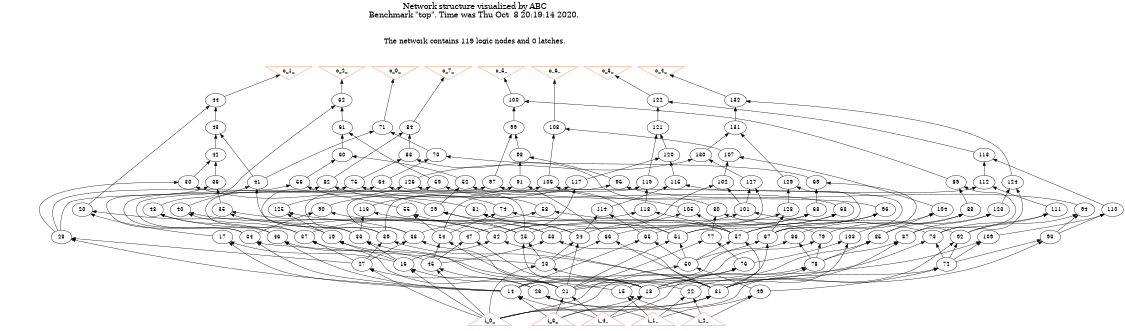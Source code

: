 # Network structure generated by ABC

digraph network {
size = "7.5,10";
center = true;
edge [dir = back];

{
  node [shape = plaintext];
  edge [style = invis];
  LevelTitle1 [label=""];
  LevelTitle2 [label=""];
  Level9 [label = ""];
  Level8 [label = ""];
  Level7 [label = ""];
  Level6 [label = ""];
  Level5 [label = ""];
  Level4 [label = ""];
  Level3 [label = ""];
  Level2 [label = ""];
  Level1 [label = ""];
  Level0 [label = ""];
  LevelTitle1 ->  LevelTitle2 ->  Level9 ->  Level8 ->  Level7 ->  Level6 ->  Level5 ->  Level4 ->  Level3 ->  Level2 ->  Level1 ->  Level0;
}

{
  rank = same;
  LevelTitle1;
  title1 [shape=plaintext,
          fontsize=20,
          fontname = "Times-Roman",
          label="Network structure visualized by ABC\nBenchmark \"top\". Time was Thu Oct  8 20:19:14 2020. "
         ];
}

{
  rank = same;
  LevelTitle2;
  title2 [shape=plaintext,
          fontsize=18,
          fontname = "Times-Roman",
          label="The network contains 119 logic nodes and 0 latches.\n"
         ];
}

{
  rank = same;
  Level9;
  Node6 [label = "o_1_", shape = invtriangle, color = coral, fillcolor = coral];
  Node7 [label = "o_2_", shape = invtriangle, color = coral, fillcolor = coral];
  Node8 [label = "o_0_", shape = invtriangle, color = coral, fillcolor = coral];
  Node9 [label = "o_7_", shape = invtriangle, color = coral, fillcolor = coral];
  Node10 [label = "o_5_", shape = invtriangle, color = coral, fillcolor = coral];
  Node11 [label = "o_6_", shape = invtriangle, color = coral, fillcolor = coral];
  Node12 [label = "o_3_", shape = invtriangle, color = coral, fillcolor = coral];
  Node13 [label = "o_4_", shape = invtriangle, color = coral, fillcolor = coral];
}

{
  rank = same;
  Level8;
  Node44 [label = "44\n", shape = ellipse];
  Node62 [label = "62\n", shape = ellipse];
  Node100 [label = "100\n", shape = ellipse];
  Node122 [label = "122\n", shape = ellipse];
  Node132 [label = "132\n", shape = ellipse];
}

{
  rank = same;
  Level7;
  Node43 [label = "43\n", shape = ellipse];
  Node61 [label = "61\n", shape = ellipse];
  Node71 [label = "71\n", shape = ellipse];
  Node84 [label = "84\n", shape = ellipse];
  Node99 [label = "99\n", shape = ellipse];
  Node108 [label = "108\n", shape = ellipse];
  Node121 [label = "121\n", shape = ellipse];
  Node131 [label = "131\n", shape = ellipse];
}

{
  rank = same;
  Level6;
  Node42 [label = "42\n", shape = ellipse];
  Node60 [label = "60\n", shape = ellipse];
  Node70 [label = "70\n", shape = ellipse];
  Node83 [label = "83\n", shape = ellipse];
  Node98 [label = "98\n", shape = ellipse];
  Node107 [label = "107\n", shape = ellipse];
  Node113 [label = "113\n", shape = ellipse];
  Node120 [label = "120\n", shape = ellipse];
  Node130 [label = "130\n", shape = ellipse];
}

{
  rank = same;
  Level5;
  Node30 [label = "30\n", shape = ellipse];
  Node36 [label = "36\n", shape = ellipse];
  Node41 [label = "41\n", shape = ellipse];
  Node52 [label = "52\n", shape = ellipse];
  Node56 [label = "56\n", shape = ellipse];
  Node59 [label = "59\n", shape = ellipse];
  Node64 [label = "64\n", shape = ellipse];
  Node69 [label = "69\n", shape = ellipse];
  Node75 [label = "75\n", shape = ellipse];
  Node82 [label = "82\n", shape = ellipse];
  Node89 [label = "89\n", shape = ellipse];
  Node91 [label = "91\n", shape = ellipse];
  Node95 [label = "95\n", shape = ellipse];
  Node97 [label = "97\n", shape = ellipse];
  Node102 [label = "102\n", shape = ellipse];
  Node106 [label = "106\n", shape = ellipse];
  Node112 [label = "112\n", shape = ellipse];
  Node115 [label = "115\n", shape = ellipse];
  Node117 [label = "117\n", shape = ellipse];
  Node119 [label = "119\n", shape = ellipse];
  Node124 [label = "124\n", shape = ellipse];
  Node126 [label = "126\n", shape = ellipse];
  Node127 [label = "127\n", shape = ellipse];
  Node129 [label = "129\n", shape = ellipse];
}

{
  rank = same;
  Level4;
  Node20 [label = "20\n", shape = ellipse];
  Node29 [label = "29\n", shape = ellipse];
  Node35 [label = "35\n", shape = ellipse];
  Node40 [label = "40\n", shape = ellipse];
  Node48 [label = "48\n", shape = ellipse];
  Node55 [label = "55\n", shape = ellipse];
  Node58 [label = "58\n", shape = ellipse];
  Node63 [label = "63\n", shape = ellipse];
  Node68 [label = "68\n", shape = ellipse];
  Node74 [label = "74\n", shape = ellipse];
  Node80 [label = "80\n", shape = ellipse];
  Node81 [label = "81\n", shape = ellipse];
  Node88 [label = "88\n", shape = ellipse];
  Node90 [label = "90\n", shape = ellipse];
  Node94 [label = "94\n", shape = ellipse];
  Node96 [label = "96\n", shape = ellipse];
  Node101 [label = "101\n", shape = ellipse];
  Node104 [label = "104\n", shape = ellipse];
  Node105 [label = "105\n", shape = ellipse];
  Node110 [label = "110\n", shape = ellipse];
  Node111 [label = "111\n", shape = ellipse];
  Node114 [label = "114\n", shape = ellipse];
  Node116 [label = "116\n", shape = ellipse];
  Node118 [label = "118\n", shape = ellipse];
  Node123 [label = "123\n", shape = ellipse];
  Node125 [label = "125\n", shape = ellipse];
  Node128 [label = "128\n", shape = ellipse];
}

{
  rank = same;
  Level3;
  Node17 [label = "17\n", shape = ellipse];
  Node19 [label = "19\n", shape = ellipse];
  Node24 [label = "24\n", shape = ellipse];
  Node25 [label = "25\n", shape = ellipse];
  Node28 [label = "28\n", shape = ellipse];
  Node32 [label = "32\n", shape = ellipse];
  Node33 [label = "33\n", shape = ellipse];
  Node34 [label = "34\n", shape = ellipse];
  Node37 [label = "37\n", shape = ellipse];
  Node38 [label = "38\n", shape = ellipse];
  Node39 [label = "39\n", shape = ellipse];
  Node46 [label = "46\n", shape = ellipse];
  Node47 [label = "47\n", shape = ellipse];
  Node51 [label = "51\n", shape = ellipse];
  Node53 [label = "53\n", shape = ellipse];
  Node54 [label = "54\n", shape = ellipse];
  Node57 [label = "57\n", shape = ellipse];
  Node65 [label = "65\n", shape = ellipse];
  Node66 [label = "66\n", shape = ellipse];
  Node67 [label = "67\n", shape = ellipse];
  Node73 [label = "73\n", shape = ellipse];
  Node77 [label = "77\n", shape = ellipse];
  Node79 [label = "79\n", shape = ellipse];
  Node85 [label = "85\n", shape = ellipse];
  Node86 [label = "86\n", shape = ellipse];
  Node87 [label = "87\n", shape = ellipse];
  Node92 [label = "92\n", shape = ellipse];
  Node93 [label = "93\n", shape = ellipse];
  Node103 [label = "103\n", shape = ellipse];
  Node109 [label = "109\n", shape = ellipse];
}

{
  rank = same;
  Level2;
  Node16 [label = "16\n", shape = ellipse];
  Node23 [label = "23\n", shape = ellipse];
  Node27 [label = "27\n", shape = ellipse];
  Node45 [label = "45\n", shape = ellipse];
  Node50 [label = "50\n", shape = ellipse];
  Node72 [label = "72\n", shape = ellipse];
  Node76 [label = "76\n", shape = ellipse];
  Node78 [label = "78\n", shape = ellipse];
}

{
  rank = same;
  Level1;
  Node14 [label = "14\n", shape = ellipse];
  Node15 [label = "15\n", shape = ellipse];
  Node18 [label = "18\n", shape = ellipse];
  Node21 [label = "21\n", shape = ellipse];
  Node22 [label = "22\n", shape = ellipse];
  Node26 [label = "26\n", shape = ellipse];
  Node31 [label = "31\n", shape = ellipse];
  Node49 [label = "49\n", shape = ellipse];
}

{
  rank = same;
  Level0;
  Node1 [label = "i_3_", shape = triangle, color = coral, fillcolor = coral];
  Node2 [label = "i_4_", shape = triangle, color = coral, fillcolor = coral];
  Node3 [label = "i_1_", shape = triangle, color = coral, fillcolor = coral];
  Node4 [label = "i_2_", shape = triangle, color = coral, fillcolor = coral];
  Node5 [label = "i_0_", shape = triangle, color = coral, fillcolor = coral];
}

title1 -> title2 [style = invis];
title2 -> Node6 [style = invis];
title2 -> Node7 [style = invis];
title2 -> Node8 [style = invis];
title2 -> Node9 [style = invis];
title2 -> Node10 [style = invis];
title2 -> Node11 [style = invis];
title2 -> Node12 [style = invis];
title2 -> Node13 [style = invis];
Node6 -> Node7 [style = invis];
Node7 -> Node8 [style = invis];
Node8 -> Node9 [style = invis];
Node9 -> Node10 [style = invis];
Node10 -> Node11 [style = invis];
Node11 -> Node12 [style = invis];
Node12 -> Node13 [style = invis];
Node6 -> Node44 [style = solid];
Node7 -> Node62 [style = solid];
Node8 -> Node71 [style = solid];
Node9 -> Node84 [style = solid];
Node10 -> Node100 [style = solid];
Node11 -> Node108 [style = solid];
Node12 -> Node122 [style = solid];
Node13 -> Node132 [style = solid];
Node14 -> Node1 [style = solid];
Node14 -> Node2 [style = solid];
Node15 -> Node3 [style = solid];
Node15 -> Node4 [style = solid];
Node16 -> Node5 [style = solid];
Node16 -> Node15 [style = solid];
Node17 -> Node14 [style = solid];
Node17 -> Node16 [style = solid];
Node18 -> Node1 [style = solid];
Node18 -> Node2 [style = solid];
Node19 -> Node16 [style = solid];
Node19 -> Node18 [style = solid];
Node20 -> Node17 [style = solid];
Node20 -> Node19 [style = solid];
Node21 -> Node1 [style = solid];
Node21 -> Node2 [style = solid];
Node22 -> Node3 [style = solid];
Node22 -> Node4 [style = solid];
Node23 -> Node5 [style = solid];
Node23 -> Node22 [style = solid];
Node24 -> Node21 [style = solid];
Node24 -> Node23 [style = solid];
Node25 -> Node18 [style = solid];
Node25 -> Node23 [style = solid];
Node26 -> Node3 [style = solid];
Node26 -> Node4 [style = solid];
Node27 -> Node5 [style = solid];
Node27 -> Node26 [style = solid];
Node28 -> Node14 [style = solid];
Node28 -> Node27 [style = solid];
Node29 -> Node24 [style = solid];
Node29 -> Node25 [style = solid];
Node30 -> Node28 [style = solid];
Node30 -> Node29 [style = solid];
Node31 -> Node1 [style = solid];
Node31 -> Node2 [style = solid];
Node32 -> Node16 [style = solid];
Node32 -> Node31 [style = solid];
Node33 -> Node16 [style = solid];
Node33 -> Node21 [style = solid];
Node34 -> Node14 [style = solid];
Node34 -> Node23 [style = solid];
Node35 -> Node32 [style = solid];
Node35 -> Node33 [style = solid];
Node36 -> Node34 [style = solid];
Node36 -> Node35 [style = solid];
Node37 -> Node21 [style = solid];
Node37 -> Node27 [style = solid];
Node38 -> Node18 [style = solid];
Node38 -> Node27 [style = solid];
Node39 -> Node27 [style = solid];
Node39 -> Node31 [style = solid];
Node40 -> Node37 [style = solid];
Node40 -> Node38 [style = solid];
Node41 -> Node39 [style = solid];
Node41 -> Node40 [style = solid];
Node42 -> Node30 [style = solid];
Node42 -> Node36 [style = solid];
Node43 -> Node41 [style = solid];
Node43 -> Node42 [style = solid];
Node44 -> Node20 [style = solid];
Node44 -> Node43 [style = solid];
Node45 -> Node5 [style = solid];
Node45 -> Node26 [style = solid];
Node46 -> Node14 [style = solid];
Node46 -> Node45 [style = solid];
Node47 -> Node18 [style = solid];
Node47 -> Node45 [style = solid];
Node48 -> Node46 [style = solid];
Node48 -> Node47 [style = solid];
Node49 -> Node3 [style = solid];
Node49 -> Node4 [style = solid];
Node50 -> Node5 [style = solid];
Node50 -> Node49 [style = solid];
Node51 -> Node21 [style = solid];
Node51 -> Node50 [style = solid];
Node52 -> Node29 [style = solid];
Node52 -> Node51 [style = solid];
Node53 -> Node31 [style = solid];
Node53 -> Node45 [style = solid];
Node54 -> Node21 [style = solid];
Node54 -> Node45 [style = solid];
Node55 -> Node53 [style = solid];
Node55 -> Node54 [style = solid];
Node56 -> Node34 [style = solid];
Node56 -> Node55 [style = solid];
Node57 -> Node31 [style = solid];
Node57 -> Node50 [style = solid];
Node58 -> Node37 [style = solid];
Node58 -> Node57 [style = solid];
Node59 -> Node39 [style = solid];
Node59 -> Node58 [style = solid];
Node60 -> Node52 [style = solid];
Node60 -> Node56 [style = solid];
Node61 -> Node59 [style = solid];
Node61 -> Node60 [style = solid];
Node62 -> Node48 [style = solid];
Node62 -> Node61 [style = solid];
Node63 -> Node51 [style = solid];
Node63 -> Node57 [style = solid];
Node64 -> Node28 [style = solid];
Node64 -> Node63 [style = solid];
Node65 -> Node14 [style = solid];
Node65 -> Node50 [style = solid];
Node66 -> Node23 [style = solid];
Node66 -> Node31 [style = solid];
Node67 -> Node18 [style = solid];
Node67 -> Node50 [style = solid];
Node68 -> Node65 [style = solid];
Node68 -> Node66 [style = solid];
Node69 -> Node67 [style = solid];
Node69 -> Node68 [style = solid];
Node70 -> Node64 [style = solid];
Node70 -> Node69 [style = solid];
Node71 -> Node41 [style = solid];
Node71 -> Node70 [style = solid];
Node72 -> Node5 [style = solid];
Node72 -> Node49 [style = solid];
Node73 -> Node21 [style = solid];
Node73 -> Node72 [style = solid];
Node74 -> Node54 [style = solid];
Node74 -> Node73 [style = solid];
Node75 -> Node33 [style = solid];
Node75 -> Node74 [style = solid];
Node76 -> Node5 [style = solid];
Node76 -> Node15 [style = solid];
Node77 -> Node21 [style = solid];
Node77 -> Node76 [style = solid];
Node78 -> Node5 [style = solid];
Node78 -> Node22 [style = solid];
Node79 -> Node21 [style = solid];
Node79 -> Node78 [style = solid];
Node80 -> Node77 [style = solid];
Node80 -> Node79 [style = solid];
Node81 -> Node24 [style = solid];
Node81 -> Node51 [style = solid];
Node82 -> Node37 [style = solid];
Node82 -> Node81 [style = solid];
Node83 -> Node75 [style = solid];
Node83 -> Node80 [style = solid];
Node84 -> Node82 [style = solid];
Node84 -> Node83 [style = solid];
Node85 -> Node18 [style = solid];
Node85 -> Node78 [style = solid];
Node86 -> Node14 [style = solid];
Node86 -> Node78 [style = solid];
Node87 -> Node31 [style = solid];
Node87 -> Node78 [style = solid];
Node88 -> Node85 [style = solid];
Node88 -> Node86 [style = solid];
Node89 -> Node87 [style = solid];
Node89 -> Node88 [style = solid];
Node90 -> Node25 [style = solid];
Node90 -> Node34 [style = solid];
Node91 -> Node66 [style = solid];
Node91 -> Node90 [style = solid];
Node92 -> Node31 [style = solid];
Node92 -> Node72 [style = solid];
Node93 -> Node18 [style = solid];
Node93 -> Node72 [style = solid];
Node94 -> Node92 [style = solid];
Node94 -> Node93 [style = solid];
Node95 -> Node46 [style = solid];
Node95 -> Node94 [style = solid];
Node96 -> Node57 [style = solid];
Node96 -> Node67 [style = solid];
Node97 -> Node28 [style = solid];
Node97 -> Node96 [style = solid];
Node98 -> Node91 [style = solid];
Node98 -> Node95 [style = solid];
Node99 -> Node97 [style = solid];
Node99 -> Node98 [style = solid];
Node100 -> Node89 [style = solid];
Node100 -> Node99 [style = solid];
Node101 -> Node47 [style = solid];
Node101 -> Node92 [style = solid];
Node102 -> Node32 [style = solid];
Node102 -> Node101 [style = solid];
Node103 -> Node31 [style = solid];
Node103 -> Node76 [style = solid];
Node104 -> Node85 [style = solid];
Node104 -> Node103 [style = solid];
Node105 -> Node25 [style = solid];
Node105 -> Node57 [style = solid];
Node106 -> Node38 [style = solid];
Node106 -> Node105 [style = solid];
Node107 -> Node102 [style = solid];
Node107 -> Node104 [style = solid];
Node108 -> Node106 [style = solid];
Node108 -> Node107 [style = solid];
Node109 -> Node14 [style = solid];
Node109 -> Node72 [style = solid];
Node110 -> Node93 [style = solid];
Node110 -> Node109 [style = solid];
Node111 -> Node73 [style = solid];
Node111 -> Node92 [style = solid];
Node112 -> Node54 [style = solid];
Node112 -> Node111 [style = solid];
Node113 -> Node110 [style = solid];
Node113 -> Node112 [style = solid];
Node114 -> Node24 [style = solid];
Node114 -> Node65 [style = solid];
Node115 -> Node67 [style = solid];
Node115 -> Node114 [style = solid];
Node116 -> Node33 [style = solid];
Node116 -> Node53 [style = solid];
Node117 -> Node32 [style = solid];
Node117 -> Node116 [style = solid];
Node118 -> Node38 [style = solid];
Node118 -> Node57 [style = solid];
Node119 -> Node39 [style = solid];
Node119 -> Node118 [style = solid];
Node120 -> Node115 [style = solid];
Node120 -> Node117 [style = solid];
Node121 -> Node119 [style = solid];
Node121 -> Node120 [style = solid];
Node122 -> Node113 [style = solid];
Node122 -> Node121 [style = solid];
Node123 -> Node79 [style = solid];
Node123 -> Node87 [style = solid];
Node124 -> Node73 [style = solid];
Node124 -> Node123 [style = solid];
Node125 -> Node19 [style = solid];
Node125 -> Node32 [style = solid];
Node126 -> Node25 [style = solid];
Node126 -> Node125 [style = solid];
Node127 -> Node53 [style = solid];
Node127 -> Node101 [style = solid];
Node128 -> Node24 [style = solid];
Node128 -> Node67 [style = solid];
Node129 -> Node51 [style = solid];
Node129 -> Node128 [style = solid];
Node130 -> Node126 [style = solid];
Node130 -> Node127 [style = solid];
Node131 -> Node129 [style = solid];
Node131 -> Node130 [style = solid];
Node132 -> Node124 [style = solid];
Node132 -> Node131 [style = solid];
}

